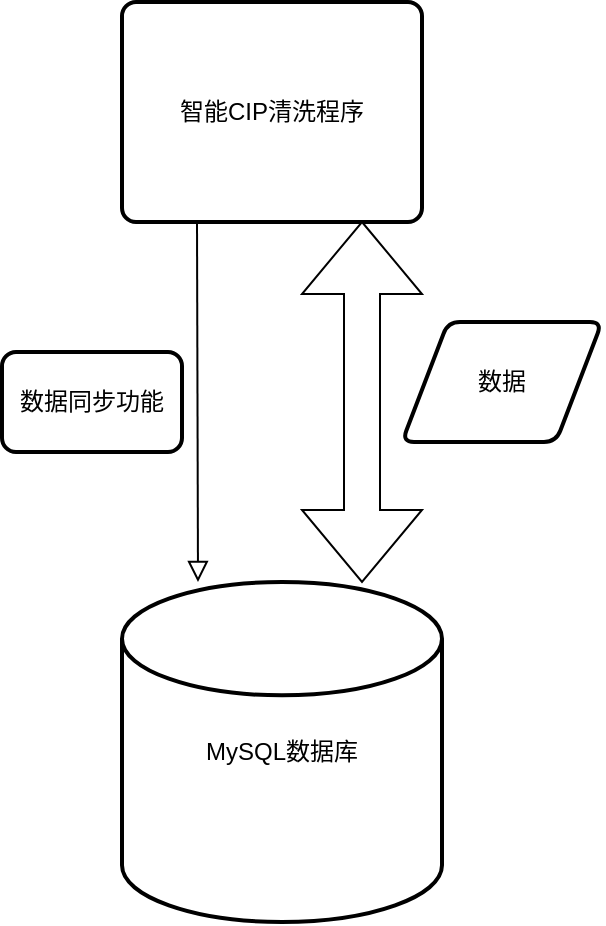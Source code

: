 <mxfile version="24.7.3" type="github">
  <diagram id="C5RBs43oDa-KdzZeNtuy" name="Page-1">
    <mxGraphModel dx="1221" dy="652" grid="1" gridSize="10" guides="1" tooltips="1" connect="1" arrows="1" fold="1" page="1" pageScale="1" pageWidth="827" pageHeight="1169" math="0" shadow="0">
      <root>
        <mxCell id="WIyWlLk6GJQsqaUBKTNV-0" />
        <mxCell id="WIyWlLk6GJQsqaUBKTNV-1" parent="WIyWlLk6GJQsqaUBKTNV-0" />
        <mxCell id="A03bZgzcM_d4Kao8wEhT-0" value="MySQL数据库" style="strokeWidth=2;html=1;shape=mxgraph.flowchart.database;whiteSpace=wrap;" vertex="1" parent="WIyWlLk6GJQsqaUBKTNV-1">
          <mxGeometry x="360" y="490" width="160" height="170" as="geometry" />
        </mxCell>
        <mxCell id="A03bZgzcM_d4Kao8wEhT-1" value="数据" style="shape=parallelogram;html=1;strokeWidth=2;perimeter=parallelogramPerimeter;whiteSpace=wrap;rounded=1;arcSize=12;size=0.23;" vertex="1" parent="WIyWlLk6GJQsqaUBKTNV-1">
          <mxGeometry x="500" y="360" width="100" height="60" as="geometry" />
        </mxCell>
        <mxCell id="A03bZgzcM_d4Kao8wEhT-2" value="智能CIP清洗程序" style="rounded=1;whiteSpace=wrap;html=1;absoluteArcSize=1;arcSize=14;strokeWidth=2;" vertex="1" parent="WIyWlLk6GJQsqaUBKTNV-1">
          <mxGeometry x="360" y="200" width="150" height="110" as="geometry" />
        </mxCell>
        <mxCell id="A03bZgzcM_d4Kao8wEhT-4" value="" style="shape=doubleArrow;direction=south;whiteSpace=wrap;html=1;" vertex="1" parent="WIyWlLk6GJQsqaUBKTNV-1">
          <mxGeometry x="450" y="310" width="60" height="180" as="geometry" />
        </mxCell>
        <mxCell id="A03bZgzcM_d4Kao8wEhT-5" value="数据同步功能" style="rounded=1;whiteSpace=wrap;html=1;absoluteArcSize=1;arcSize=14;strokeWidth=2;" vertex="1" parent="WIyWlLk6GJQsqaUBKTNV-1">
          <mxGeometry x="300" y="375" width="90" height="50" as="geometry" />
        </mxCell>
        <mxCell id="A03bZgzcM_d4Kao8wEhT-7" value="" style="endArrow=block;html=1;rounded=0;exitX=0.25;exitY=1;exitDx=0;exitDy=0;endFill=0;endSize=8;" edge="1" parent="WIyWlLk6GJQsqaUBKTNV-1" source="A03bZgzcM_d4Kao8wEhT-2">
          <mxGeometry width="50" height="50" relative="1" as="geometry">
            <mxPoint x="340" y="460" as="sourcePoint" />
            <mxPoint x="398" y="490" as="targetPoint" />
          </mxGeometry>
        </mxCell>
      </root>
    </mxGraphModel>
  </diagram>
</mxfile>
